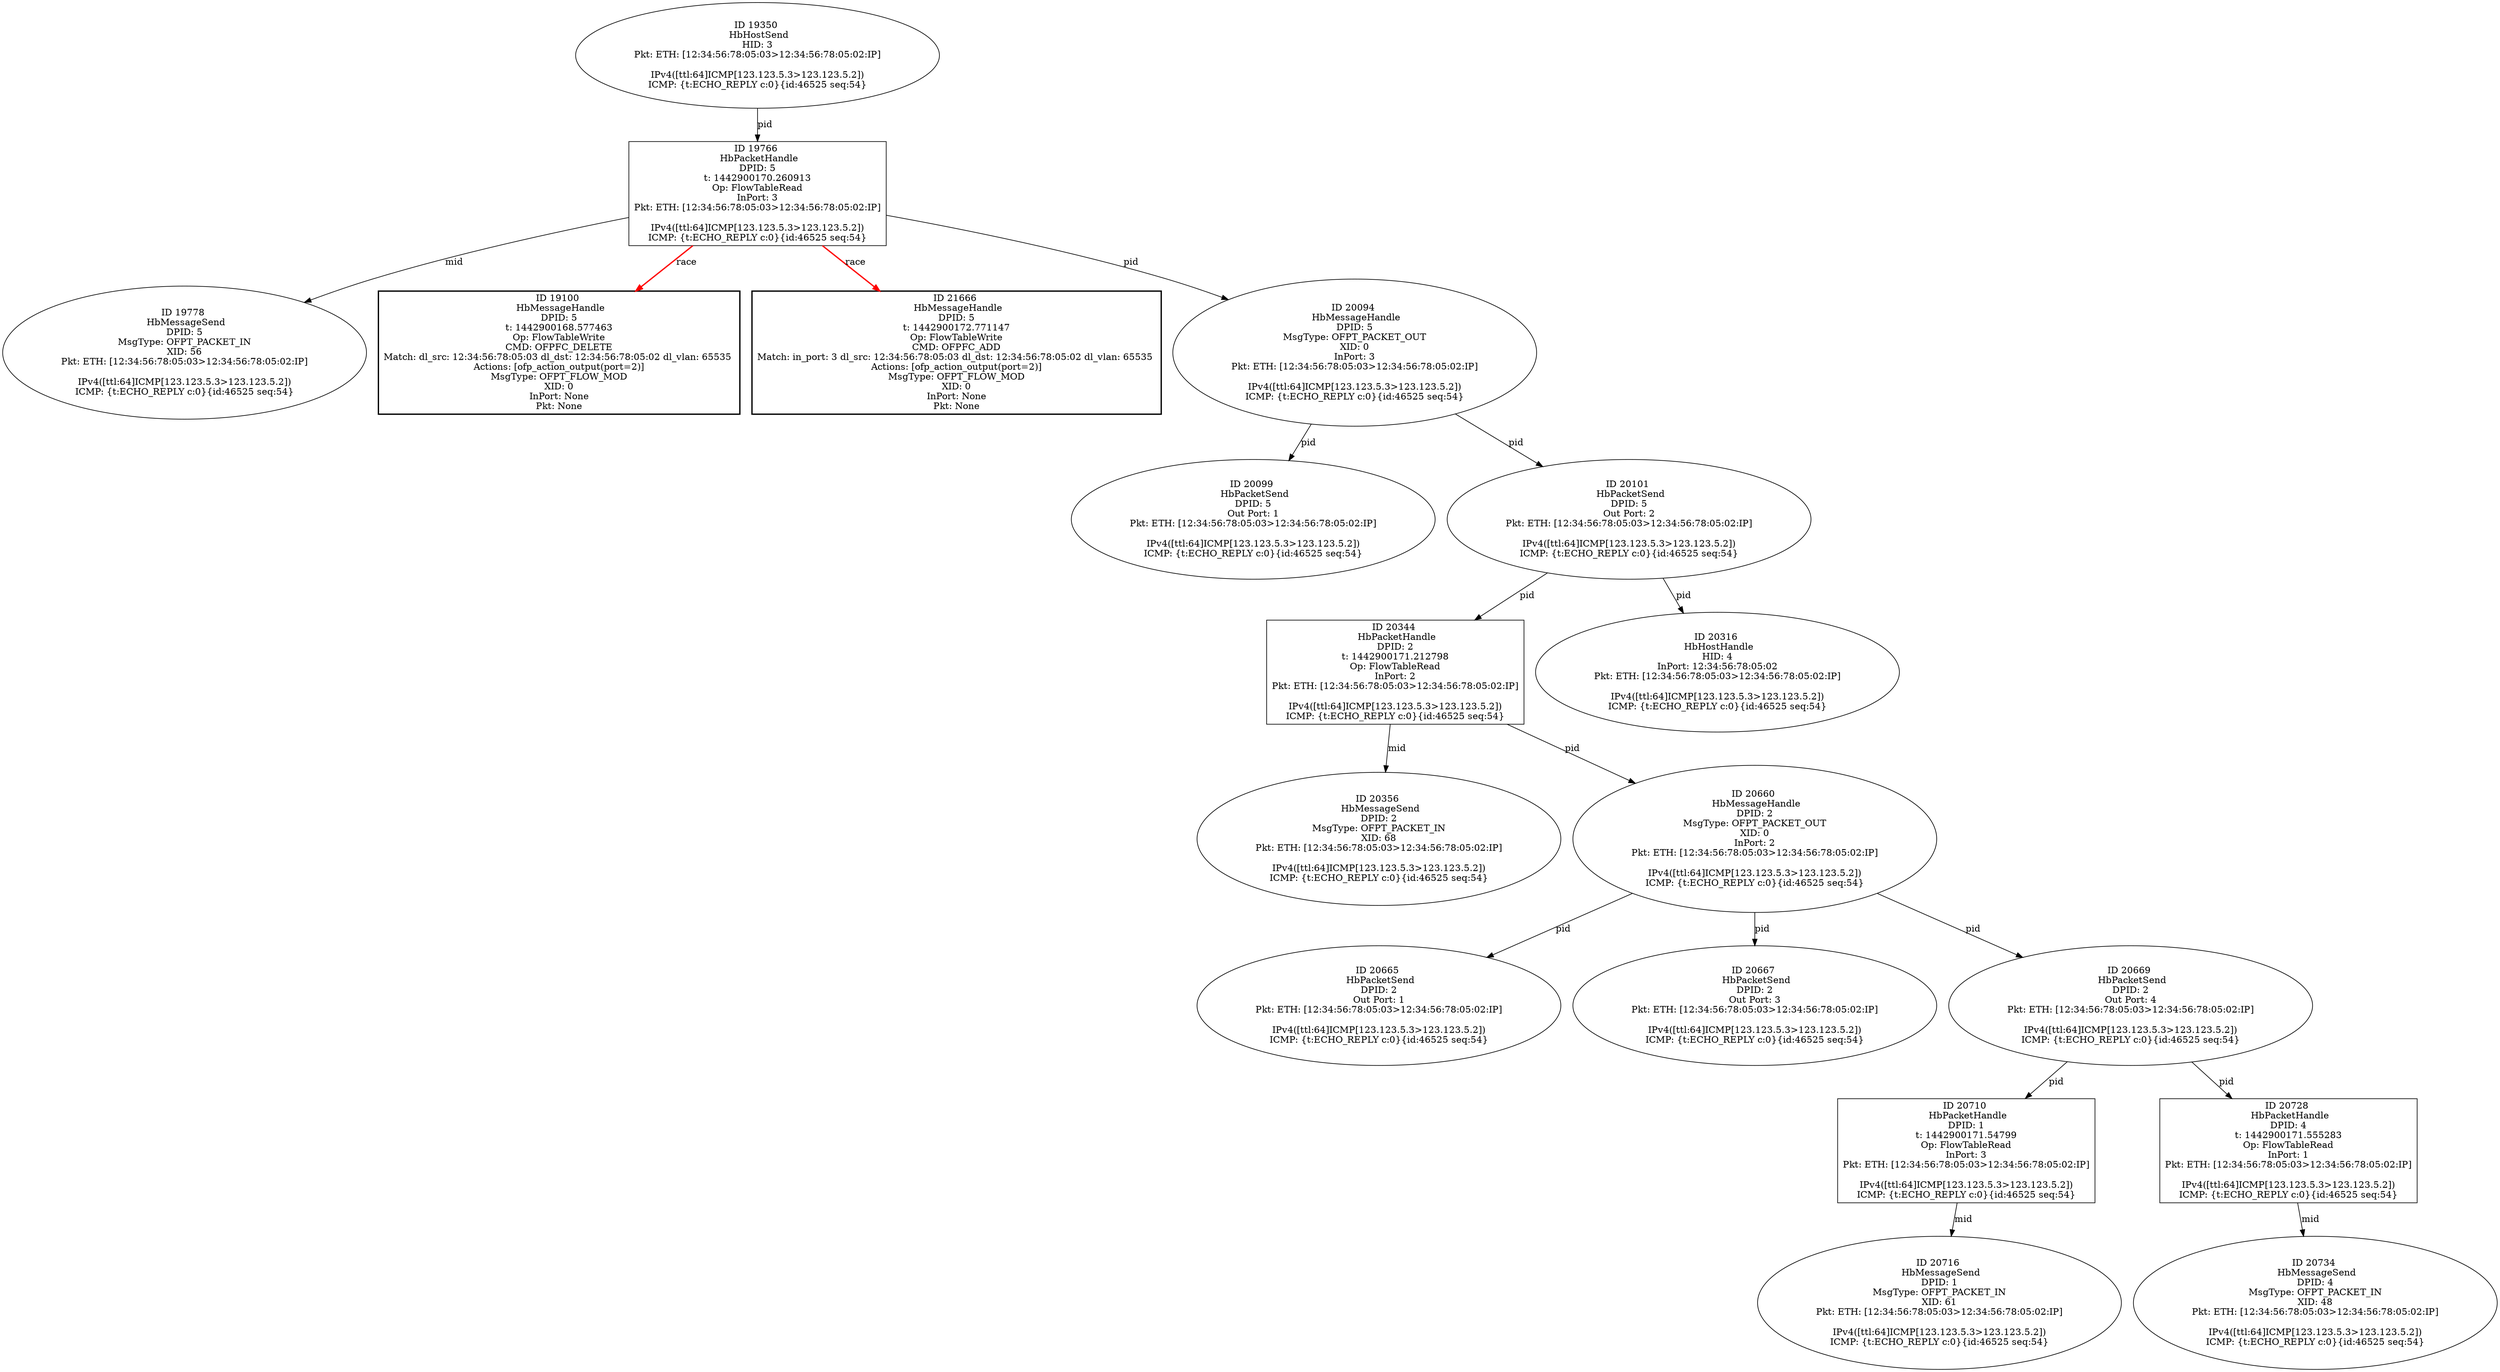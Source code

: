 strict digraph G {
19778 [shape=oval, event=<hb_events.HbMessageSend object at 0x10f772350>, label="ID 19778 
 HbMessageSend
DPID: 5
MsgType: OFPT_PACKET_IN
XID: 56
Pkt: ETH: [12:34:56:78:05:03>12:34:56:78:05:02:IP]

IPv4([ttl:64]ICMP[123.123.5.3>123.123.5.2])
ICMP: {t:ECHO_REPLY c:0}{id:46525 seq:54}"];
20099 [shape=oval, event=<hb_events.HbPacketSend object at 0x10f880350>, label="ID 20099 
 HbPacketSend
DPID: 5
Out Port: 1
Pkt: ETH: [12:34:56:78:05:03>12:34:56:78:05:02:IP]

IPv4([ttl:64]ICMP[123.123.5.3>123.123.5.2])
ICMP: {t:ECHO_REPLY c:0}{id:46525 seq:54}"];
20356 [shape=oval, event=<hb_events.HbMessageSend object at 0x10f956c90>, label="ID 20356 
 HbMessageSend
DPID: 2
MsgType: OFPT_PACKET_IN
XID: 68
Pkt: ETH: [12:34:56:78:05:03>12:34:56:78:05:02:IP]

IPv4([ttl:64]ICMP[123.123.5.3>123.123.5.2])
ICMP: {t:ECHO_REPLY c:0}{id:46525 seq:54}"];
19350 [shape=oval, event=<hb_events.HbHostSend object at 0x10f537b50>, label="ID 19350 
 HbHostSend
HID: 3
Pkt: ETH: [12:34:56:78:05:03>12:34:56:78:05:02:IP]

IPv4([ttl:64]ICMP[123.123.5.3>123.123.5.2])
ICMP: {t:ECHO_REPLY c:0}{id:46525 seq:54}"];
20710 [shape=box, event=<hb_events.HbPacketHandle object at 0x10fa11f10>, label="ID 20710 
 HbPacketHandle
DPID: 1
t: 1442900171.54799
Op: FlowTableRead
InPort: 3
Pkt: ETH: [12:34:56:78:05:03>12:34:56:78:05:02:IP]

IPv4([ttl:64]ICMP[123.123.5.3>123.123.5.2])
ICMP: {t:ECHO_REPLY c:0}{id:46525 seq:54}"];
19100 [shape=box, style=bold, event=<hb_events.HbMessageHandle object at 0x10f420810>, label="ID 19100 
 HbMessageHandle
DPID: 5
t: 1442900168.577463
Op: FlowTableWrite
CMD: OFPFC_DELETE
Match: dl_src: 12:34:56:78:05:03 dl_dst: 12:34:56:78:05:02 dl_vlan: 65535 
Actions: [ofp_action_output(port=2)]
MsgType: OFPT_FLOW_MOD
XID: 0
InPort: None
Pkt: None"];
20716 [shape=oval, event=<hb_events.HbMessageSend object at 0x10fa16f10>, label="ID 20716 
 HbMessageSend
DPID: 1
MsgType: OFPT_PACKET_IN
XID: 61
Pkt: ETH: [12:34:56:78:05:03>12:34:56:78:05:02:IP]

IPv4([ttl:64]ICMP[123.123.5.3>123.123.5.2])
ICMP: {t:ECHO_REPLY c:0}{id:46525 seq:54}"];
21666 [shape=box, style=bold, event=<hb_events.HbMessageHandle object at 0x10fc97790>, label="ID 21666 
 HbMessageHandle
DPID: 5
t: 1442900172.771147
Op: FlowTableWrite
CMD: OFPFC_ADD
Match: in_port: 3 dl_src: 12:34:56:78:05:03 dl_dst: 12:34:56:78:05:02 dl_vlan: 65535 
Actions: [ofp_action_output(port=2)]
MsgType: OFPT_FLOW_MOD
XID: 0
InPort: None
Pkt: None"];
20728 [shape=box, event=<hb_events.HbPacketHandle object at 0x10fa1fd90>, label="ID 20728 
 HbPacketHandle
DPID: 4
t: 1442900171.555283
Op: FlowTableRead
InPort: 1
Pkt: ETH: [12:34:56:78:05:03>12:34:56:78:05:02:IP]

IPv4([ttl:64]ICMP[123.123.5.3>123.123.5.2])
ICMP: {t:ECHO_REPLY c:0}{id:46525 seq:54}"];
20660 [shape=oval, event=<hb_events.HbMessageHandle object at 0x10fa04650>, label="ID 20660 
 HbMessageHandle
DPID: 2
MsgType: OFPT_PACKET_OUT
XID: 0
InPort: 2
Pkt: ETH: [12:34:56:78:05:03>12:34:56:78:05:02:IP]

IPv4([ttl:64]ICMP[123.123.5.3>123.123.5.2])
ICMP: {t:ECHO_REPLY c:0}{id:46525 seq:54}"];
20734 [shape=oval, event=<hb_events.HbMessageSend object at 0x10fa25f90>, label="ID 20734 
 HbMessageSend
DPID: 4
MsgType: OFPT_PACKET_IN
XID: 48
Pkt: ETH: [12:34:56:78:05:03>12:34:56:78:05:02:IP]

IPv4([ttl:64]ICMP[123.123.5.3>123.123.5.2])
ICMP: {t:ECHO_REPLY c:0}{id:46525 seq:54}"];
19766 [shape=box, event=<hb_events.HbPacketHandle object at 0x10f756310>, label="ID 19766 
 HbPacketHandle
DPID: 5
t: 1442900170.260913
Op: FlowTableRead
InPort: 3
Pkt: ETH: [12:34:56:78:05:03>12:34:56:78:05:02:IP]

IPv4([ttl:64]ICMP[123.123.5.3>123.123.5.2])
ICMP: {t:ECHO_REPLY c:0}{id:46525 seq:54}"];
20344 [shape=box, event=<hb_events.HbPacketHandle object at 0x10f943d10>, label="ID 20344 
 HbPacketHandle
DPID: 2
t: 1442900171.212798
Op: FlowTableRead
InPort: 2
Pkt: ETH: [12:34:56:78:05:03>12:34:56:78:05:02:IP]

IPv4([ttl:64]ICMP[123.123.5.3>123.123.5.2])
ICMP: {t:ECHO_REPLY c:0}{id:46525 seq:54}"];
20665 [shape=oval, event=<hb_events.HbPacketSend object at 0x10fa04ad0>, label="ID 20665 
 HbPacketSend
DPID: 2
Out Port: 1
Pkt: ETH: [12:34:56:78:05:03>12:34:56:78:05:02:IP]

IPv4([ttl:64]ICMP[123.123.5.3>123.123.5.2])
ICMP: {t:ECHO_REPLY c:0}{id:46525 seq:54}"];
20667 [shape=oval, event=<hb_events.HbPacketSend object at 0x10fa04bd0>, label="ID 20667 
 HbPacketSend
DPID: 2
Out Port: 3
Pkt: ETH: [12:34:56:78:05:03>12:34:56:78:05:02:IP]

IPv4([ttl:64]ICMP[123.123.5.3>123.123.5.2])
ICMP: {t:ECHO_REPLY c:0}{id:46525 seq:54}"];
20316 [shape=oval, event=<hb_events.HbHostHandle object at 0x10f92f610>, label="ID 20316 
 HbHostHandle
HID: 4
InPort: 12:34:56:78:05:02
Pkt: ETH: [12:34:56:78:05:03>12:34:56:78:05:02:IP]

IPv4([ttl:64]ICMP[123.123.5.3>123.123.5.2])
ICMP: {t:ECHO_REPLY c:0}{id:46525 seq:54}"];
20669 [shape=oval, event=<hb_events.HbPacketSend object at 0x10fa04fd0>, label="ID 20669 
 HbPacketSend
DPID: 2
Out Port: 4
Pkt: ETH: [12:34:56:78:05:03>12:34:56:78:05:02:IP]

IPv4([ttl:64]ICMP[123.123.5.3>123.123.5.2])
ICMP: {t:ECHO_REPLY c:0}{id:46525 seq:54}"];
20094 [shape=oval, event=<hb_events.HbMessageHandle object at 0x10f8797d0>, label="ID 20094 
 HbMessageHandle
DPID: 5
MsgType: OFPT_PACKET_OUT
XID: 0
InPort: 3
Pkt: ETH: [12:34:56:78:05:03>12:34:56:78:05:02:IP]

IPv4([ttl:64]ICMP[123.123.5.3>123.123.5.2])
ICMP: {t:ECHO_REPLY c:0}{id:46525 seq:54}"];
20101 [shape=oval, event=<hb_events.HbPacketSend object at 0x10f880590>, label="ID 20101 
 HbPacketSend
DPID: 5
Out Port: 2
Pkt: ETH: [12:34:56:78:05:03>12:34:56:78:05:02:IP]

IPv4([ttl:64]ICMP[123.123.5.3>123.123.5.2])
ICMP: {t:ECHO_REPLY c:0}{id:46525 seq:54}"];
19766 -> 19778  [rel=mid, label=mid];
19766 -> 19100  [harmful=True, color=red, style=bold, rel=race, label=race];
19766 -> 21666  [harmful=True, color=red, style=bold, rel=race, label=race];
19766 -> 20094  [rel=pid, label=pid];
20710 -> 20716  [rel=mid, label=mid];
20344 -> 20356  [rel=mid, label=mid];
20344 -> 20660  [rel=pid, label=pid];
20660 -> 20665  [rel=pid, label=pid];
20660 -> 20667  [rel=pid, label=pid];
20660 -> 20669  [rel=pid, label=pid];
20094 -> 20099  [rel=pid, label=pid];
20094 -> 20101  [rel=pid, label=pid];
19350 -> 19766  [rel=pid, label=pid];
20728 -> 20734  [rel=mid, label=mid];
20669 -> 20728  [rel=pid, label=pid];
20669 -> 20710  [rel=pid, label=pid];
20101 -> 20344  [rel=pid, label=pid];
20101 -> 20316  [rel=pid, label=pid];
}
